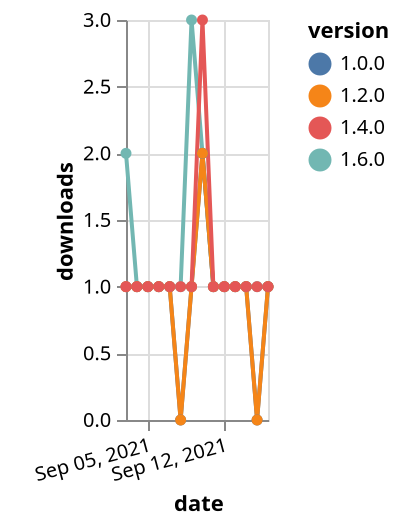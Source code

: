 {"$schema": "https://vega.github.io/schema/vega-lite/v5.json", "description": "A simple bar chart with embedded data.", "data": {"values": [{"date": "2021-09-03", "total": 125, "delta": 2, "version": "1.6.0"}, {"date": "2021-09-04", "total": 126, "delta": 1, "version": "1.6.0"}, {"date": "2021-09-05", "total": 127, "delta": 1, "version": "1.6.0"}, {"date": "2021-09-06", "total": 128, "delta": 1, "version": "1.6.0"}, {"date": "2021-09-07", "total": 129, "delta": 1, "version": "1.6.0"}, {"date": "2021-09-08", "total": 130, "delta": 1, "version": "1.6.0"}, {"date": "2021-09-09", "total": 133, "delta": 3, "version": "1.6.0"}, {"date": "2021-09-10", "total": 135, "delta": 2, "version": "1.6.0"}, {"date": "2021-09-11", "total": 136, "delta": 1, "version": "1.6.0"}, {"date": "2021-09-12", "total": 137, "delta": 1, "version": "1.6.0"}, {"date": "2021-09-13", "total": 138, "delta": 1, "version": "1.6.0"}, {"date": "2021-09-14", "total": 139, "delta": 1, "version": "1.6.0"}, {"date": "2021-09-15", "total": 140, "delta": 1, "version": "1.6.0"}, {"date": "2021-09-16", "total": 141, "delta": 1, "version": "1.6.0"}, {"date": "2021-09-03", "total": 181, "delta": 1, "version": "1.0.0"}, {"date": "2021-09-04", "total": 182, "delta": 1, "version": "1.0.0"}, {"date": "2021-09-05", "total": 183, "delta": 1, "version": "1.0.0"}, {"date": "2021-09-06", "total": 184, "delta": 1, "version": "1.0.0"}, {"date": "2021-09-07", "total": 185, "delta": 1, "version": "1.0.0"}, {"date": "2021-09-08", "total": 185, "delta": 0, "version": "1.0.0"}, {"date": "2021-09-09", "total": 186, "delta": 1, "version": "1.0.0"}, {"date": "2021-09-10", "total": 188, "delta": 2, "version": "1.0.0"}, {"date": "2021-09-11", "total": 189, "delta": 1, "version": "1.0.0"}, {"date": "2021-09-12", "total": 190, "delta": 1, "version": "1.0.0"}, {"date": "2021-09-13", "total": 191, "delta": 1, "version": "1.0.0"}, {"date": "2021-09-14", "total": 192, "delta": 1, "version": "1.0.0"}, {"date": "2021-09-15", "total": 192, "delta": 0, "version": "1.0.0"}, {"date": "2021-09-16", "total": 193, "delta": 1, "version": "1.0.0"}, {"date": "2021-09-03", "total": 165, "delta": 1, "version": "1.2.0"}, {"date": "2021-09-04", "total": 166, "delta": 1, "version": "1.2.0"}, {"date": "2021-09-05", "total": 167, "delta": 1, "version": "1.2.0"}, {"date": "2021-09-06", "total": 168, "delta": 1, "version": "1.2.0"}, {"date": "2021-09-07", "total": 169, "delta": 1, "version": "1.2.0"}, {"date": "2021-09-08", "total": 169, "delta": 0, "version": "1.2.0"}, {"date": "2021-09-09", "total": 170, "delta": 1, "version": "1.2.0"}, {"date": "2021-09-10", "total": 172, "delta": 2, "version": "1.2.0"}, {"date": "2021-09-11", "total": 173, "delta": 1, "version": "1.2.0"}, {"date": "2021-09-12", "total": 174, "delta": 1, "version": "1.2.0"}, {"date": "2021-09-13", "total": 175, "delta": 1, "version": "1.2.0"}, {"date": "2021-09-14", "total": 176, "delta": 1, "version": "1.2.0"}, {"date": "2021-09-15", "total": 176, "delta": 0, "version": "1.2.0"}, {"date": "2021-09-16", "total": 177, "delta": 1, "version": "1.2.0"}, {"date": "2021-09-03", "total": 181, "delta": 1, "version": "1.4.0"}, {"date": "2021-09-04", "total": 182, "delta": 1, "version": "1.4.0"}, {"date": "2021-09-05", "total": 183, "delta": 1, "version": "1.4.0"}, {"date": "2021-09-06", "total": 184, "delta": 1, "version": "1.4.0"}, {"date": "2021-09-07", "total": 185, "delta": 1, "version": "1.4.0"}, {"date": "2021-09-08", "total": 186, "delta": 1, "version": "1.4.0"}, {"date": "2021-09-09", "total": 187, "delta": 1, "version": "1.4.0"}, {"date": "2021-09-10", "total": 190, "delta": 3, "version": "1.4.0"}, {"date": "2021-09-11", "total": 191, "delta": 1, "version": "1.4.0"}, {"date": "2021-09-12", "total": 192, "delta": 1, "version": "1.4.0"}, {"date": "2021-09-13", "total": 193, "delta": 1, "version": "1.4.0"}, {"date": "2021-09-14", "total": 194, "delta": 1, "version": "1.4.0"}, {"date": "2021-09-15", "total": 195, "delta": 1, "version": "1.4.0"}, {"date": "2021-09-16", "total": 196, "delta": 1, "version": "1.4.0"}]}, "width": "container", "mark": {"type": "line", "point": {"filled": true}}, "encoding": {"x": {"field": "date", "type": "temporal", "timeUnit": "yearmonthdate", "title": "date", "axis": {"labelAngle": -15}}, "y": {"field": "delta", "type": "quantitative", "title": "downloads"}, "color": {"field": "version", "type": "nominal"}, "tooltip": {"field": "delta"}}}